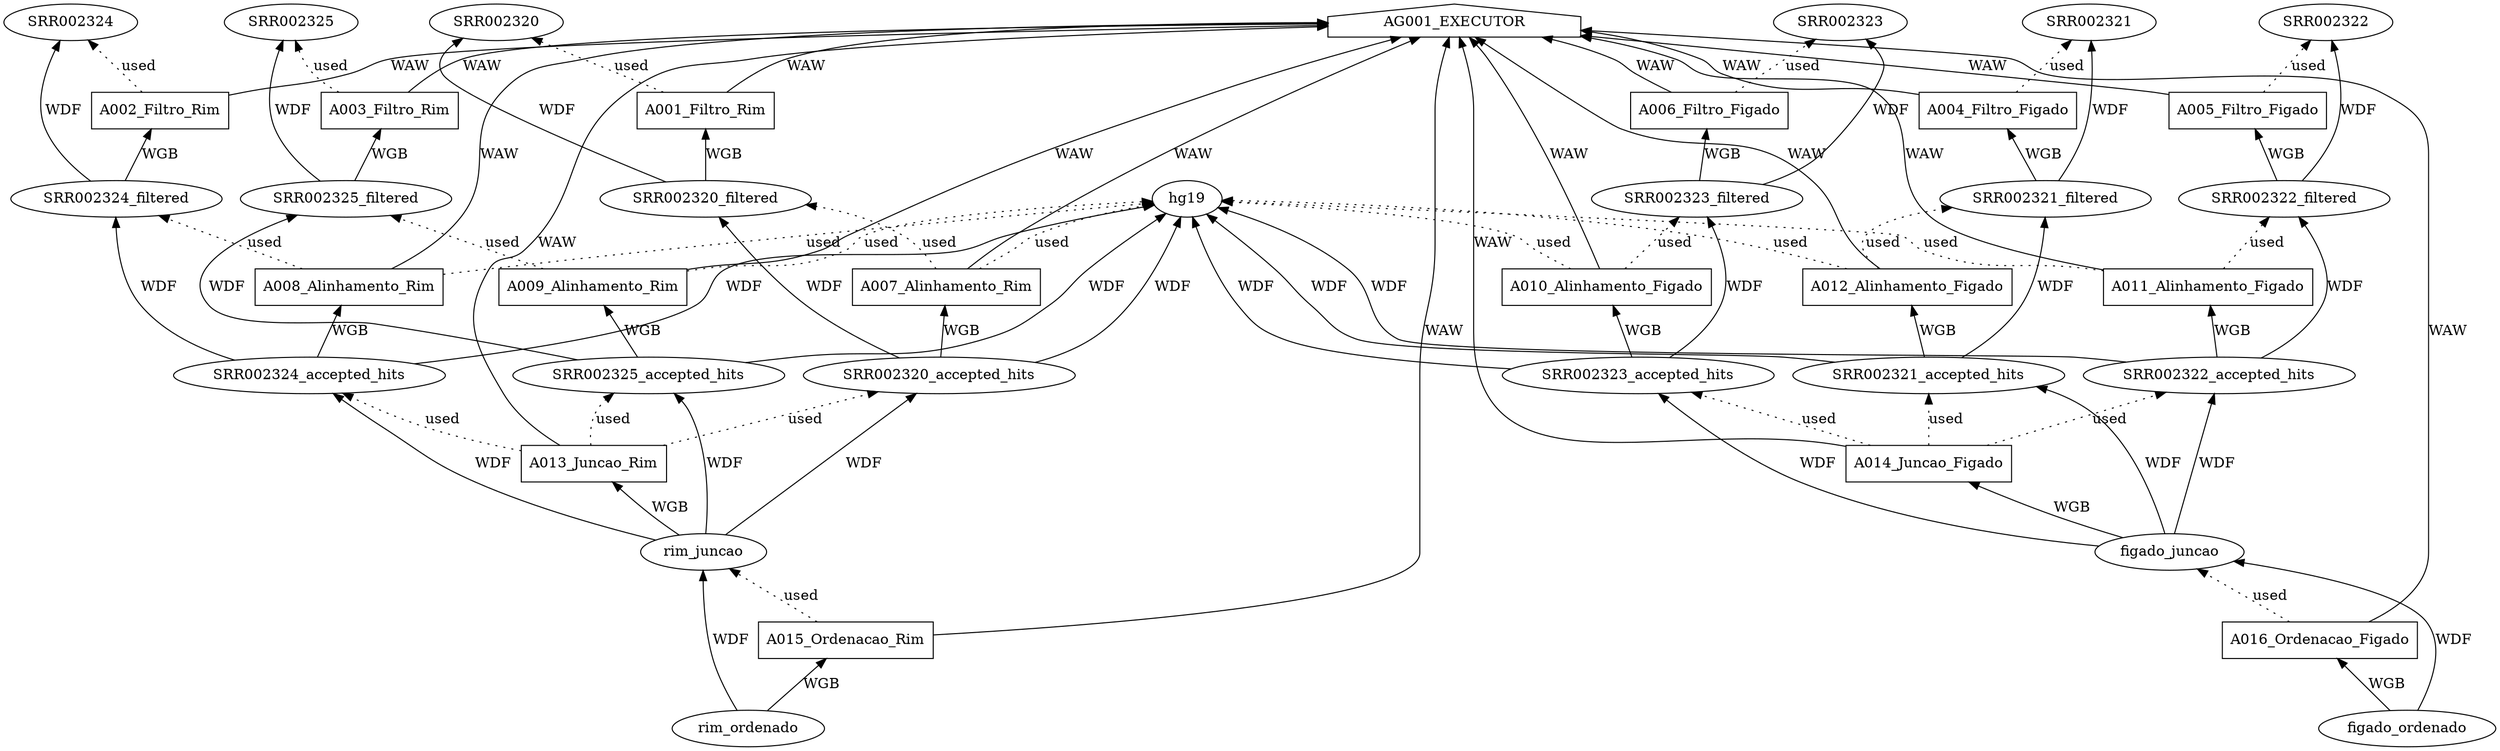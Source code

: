 digraph G {graph [
fontsize = 500,
rankdir=BT,
size = 900];
node [	shape = polygon,
distortion = 0.0,
orientation = 0.0,
skew = 0.0];
"A001_Filtro_Rim"[shape=box];
"A002_Filtro_Rim"[shape=box];
"A003_Filtro_Rim"[shape=box];
"A004_Filtro_Figado"[shape=box];
"A005_Filtro_Figado"[shape=box];
"A006_Filtro_Figado"[shape=box];
"A007_Alinhamento_Rim"[shape=box];
"A008_Alinhamento_Rim"[shape=box];
"A009_Alinhamento_Rim"[shape=box];
"A010_Alinhamento_Figado"[shape=box];
"A011_Alinhamento_Figado"[shape=box];
"A012_Alinhamento_Figado"[shape=box];
"A013_Juncao_Rim"[shape=box];
"A014_Juncao_Figado"[shape=box];
"A015_Ordenacao_Rim"[shape=box];
"A016_Ordenacao_Figado"[shape=box];
"AG001_EXECUTOR"[shape=house];

"SRR002320"[shape=ellipse];
"SRR002324"[shape=ellipse];
"SRR002325"[shape=ellipse];
"SRR002323"[shape=ellipse];
"SRR002322"[shape=ellipse];
"SRR002321"[shape=ellipse];
"hg19"[shape=ellipse];
"SRR002320_filtered"[shape=ellipse];
"SRR002324_filtered"[shape=ellipse];
"SRR002325_filtered"[shape=ellipse];
"SRR002321_filtered"[shape=ellipse];
"SRR002322_filtered"[shape=ellipse];
"SRR002323_filtered"[shape=ellipse];
"SRR002320_filtered"[shape=ellipse];
"SRR002320_accepted_hits"[shape=ellipse];
"SRR002321_accepted_hits"[shape=ellipse];
"SRR002322_accepted_hits"[shape=ellipse];
"SRR002323_accepted_hits"[shape=ellipse];
"SRR002324_accepted_hits"[shape=ellipse];
"SRR002325_accepted_hits"[shape=ellipse];
"rim_juncao"[shape=ellipse];
"figado_juncao"[shape=ellipse];
"rim_ordenado"[shape=ellipse];
"figado_juncao"[shape=ellipse];
"figado_ordenado"[shape=ellipse];

"A001_Filtro_Rim" -> "AG001_EXECUTOR"[label=WAW];
"A001_Filtro_Rim" -> "SRR002320"[style=dotted, label=used];
"SRR002320_filtered" -> "A001_Filtro_Rim"[label=WGB];
"SRR002320_filtered" -> "SRR002320"[label=WDF];

"A002_Filtro_Rim" -> "AG001_EXECUTOR"[label=WAW];
"A002_Filtro_Rim" -> "SRR002324"[style=dotted, label=used];
"SRR002324_filtered" -> "A002_Filtro_Rim"[label=WGB];
"SRR002324_filtered" -> "SRR002324"[label=WDF];

"A003_Filtro_Rim" -> "AG001_EXECUTOR"[label=WAW];
"A003_Filtro_Rim" -> "SRR002325"[style=dotted, label=used];
"SRR002325_filtered" -> "A003_Filtro_Rim"[label=WGB];
"SRR002325_filtered" -> "SRR002325"[label=WDF];

"A004_Filtro_Figado" -> "AG001_EXECUTOR"[label=WAW];
"A004_Filtro_Figado" -> "SRR002321"[style=dotted, label=used];
"SRR002321_filtered" -> "A004_Filtro_Figado"[label=WGB];
"SRR002321_filtered" -> "SRR002321"[label=WDF];

"A005_Filtro_Figado" -> "AG001_EXECUTOR"[label=WAW];
"A005_Filtro_Figado" -> "SRR002322"[style=dotted, label=used];
"SRR002322_filtered" -> "A005_Filtro_Figado"[label=WGB];
"SRR002322_filtered" -> "SRR002322"[label=WDF];

"A006_Filtro_Figado" -> "AG001_EXECUTOR"[label=WAW];
"A006_Filtro_Figado" -> "SRR002323"[style=dotted, label=used];
"SRR002323_filtered" -> "A006_Filtro_Figado"[label=WGB];
"SRR002323_filtered" -> "SRR002323"[label=WDF];

"A007_Alinhamento_Rim" -> "AG001_EXECUTOR"[label=WAW];
"A007_Alinhamento_Rim" -> "SRR002320_filtered"[style=dotted, label=used];
"A007_Alinhamento_Rim" -> "hg19"[style=dotted, label=used];
"SRR002320_accepted_hits" -> "A007_Alinhamento_Rim"[label=WGB];
"SRR002320_accepted_hits" -> "hg19"[label=WDF];
"SRR002320_accepted_hits" -> "SRR002320_filtered"[label=WDF];

"A008_Alinhamento_Rim" -> "AG001_EXECUTOR"[label=WAW];
"A008_Alinhamento_Rim" -> "SRR002324_filtered"[style=dotted, label=used];
"A008_Alinhamento_Rim" -> "hg19"[style=dotted, label=used];
"SRR002324_accepted_hits" -> "A008_Alinhamento_Rim"[label=WGB];
"SRR002324_accepted_hits" -> "hg19"[label=WDF];
"SRR002324_accepted_hits" -> "SRR002324_filtered"[label=WDF];



"A009_Alinhamento_Rim" -> "AG001_EXECUTOR"[label=WAW];
"A009_Alinhamento_Rim" -> "SRR002325_filtered"[style=dotted, label=used];
"A009_Alinhamento_Rim" -> "hg19"[style=dotted, label=used];
"SRR002325_accepted_hits" -> "A009_Alinhamento_Rim"[label=WGB];
"SRR002325_accepted_hits" -> "hg19"[label=WDF];
"SRR002325_accepted_hits" -> "SRR002325_filtered"[label=WDF];


"A010_Alinhamento_Figado" -> "AG001_EXECUTOR"[label=WAW];
"A010_Alinhamento_Figado" -> "SRR002323_filtered"[style=dotted, label=used];
"A010_Alinhamento_Figado" -> "hg19"[style=dotted, label=used];
"SRR002323_accepted_hits" -> "A010_Alinhamento_Figado"[label=WGB];
"SRR002323_accepted_hits" -> "hg19"[label=WDF];
"SRR002323_accepted_hits" -> "SRR002323_filtered"[label=WDF];


"A011_Alinhamento_Figado" -> "AG001_EXECUTOR"[label=WAW];
"A011_Alinhamento_Figado" -> "SRR002322_filtered"[style=dotted, label=used];
"A011_Alinhamento_Figado" -> "hg19"[style=dotted, label=used];
"SRR002322_accepted_hits" -> "A011_Alinhamento_Figado"[label=WGB];
"SRR002322_accepted_hits" -> "hg19"[label=WDF];
"SRR002322_accepted_hits" -> "SRR002322_filtered"[label=WDF];


"A012_Alinhamento_Figado" -> "AG001_EXECUTOR"[label=WAW];
"A012_Alinhamento_Figado" -> "SRR002321_filtered"[style=dotted, label=used];
"A012_Alinhamento_Figado" -> "hg19"[style=dotted, label=used];
"SRR002321_accepted_hits" -> "A012_Alinhamento_Figado"[label=WGB];
"SRR002321_accepted_hits" -> "hg19"[label=WDF];
"SRR002321_accepted_hits" -> "SRR002321_filtered"[label=WDF];

"A013_Juncao_Rim" -> "AG001_EXECUTOR"[label=WAW];
"A013_Juncao_Rim" -> "SRR002320_accepted_hits"[style=dotted, label=used];
"A013_Juncao_Rim" -> "SRR002324_accepted_hits"[style=dotted, label=used];
"A013_Juncao_Rim" -> "SRR002325_accepted_hits"[style=dotted, label=used];
"rim_juncao" -> "A013_Juncao_Rim"[label=WGB];
"rim_juncao" -> "SRR002320_accepted_hits"[label=WDF];
"rim_juncao" -> "SRR002324_accepted_hits"[label=WDF];
"rim_juncao" -> "SRR002325_accepted_hits"[label=WDF];

"A014_Juncao_Figado" -> "AG001_EXECUTOR"[label=WAW];
"A014_Juncao_Figado" -> "SRR002321_accepted_hits"[style=dotted, label=used];
"A014_Juncao_Figado" -> "SRR002322_accepted_hits"[style=dotted, label=used];
"A014_Juncao_Figado" -> "SRR002323_accepted_hits"[style=dotted, label=used];
"figado_juncao" -> "A014_Juncao_Figado"[label=WGB];
"figado_juncao" -> "SRR002321_accepted_hits"[label=WDF];
"figado_juncao" -> "SRR002322_accepted_hits"[label=WDF];
"figado_juncao" -> "SRR002323_accepted_hits"[label=WDF];

"A015_Ordenacao_Rim" -> "AG001_EXECUTOR"[label=WAW];
"A015_Ordenacao_Rim" -> "rim_juncao"[style=dotted, label=used];
"rim_ordenado" -> "A015_Ordenacao_Rim"[label=WGB];
"rim_ordenado" -> "rim_juncao"[label=WDF];

"A016_Ordenacao_Figado" -> "AG001_EXECUTOR"[label=WAW];
"A016_Ordenacao_Figado" -> "figado_juncao"[style=dotted, label=used];
"figado_ordenado" -> "A016_Ordenacao_Figado"[label=WGB];
"figado_ordenado" -> "figado_juncao"[label=WDF];

}

